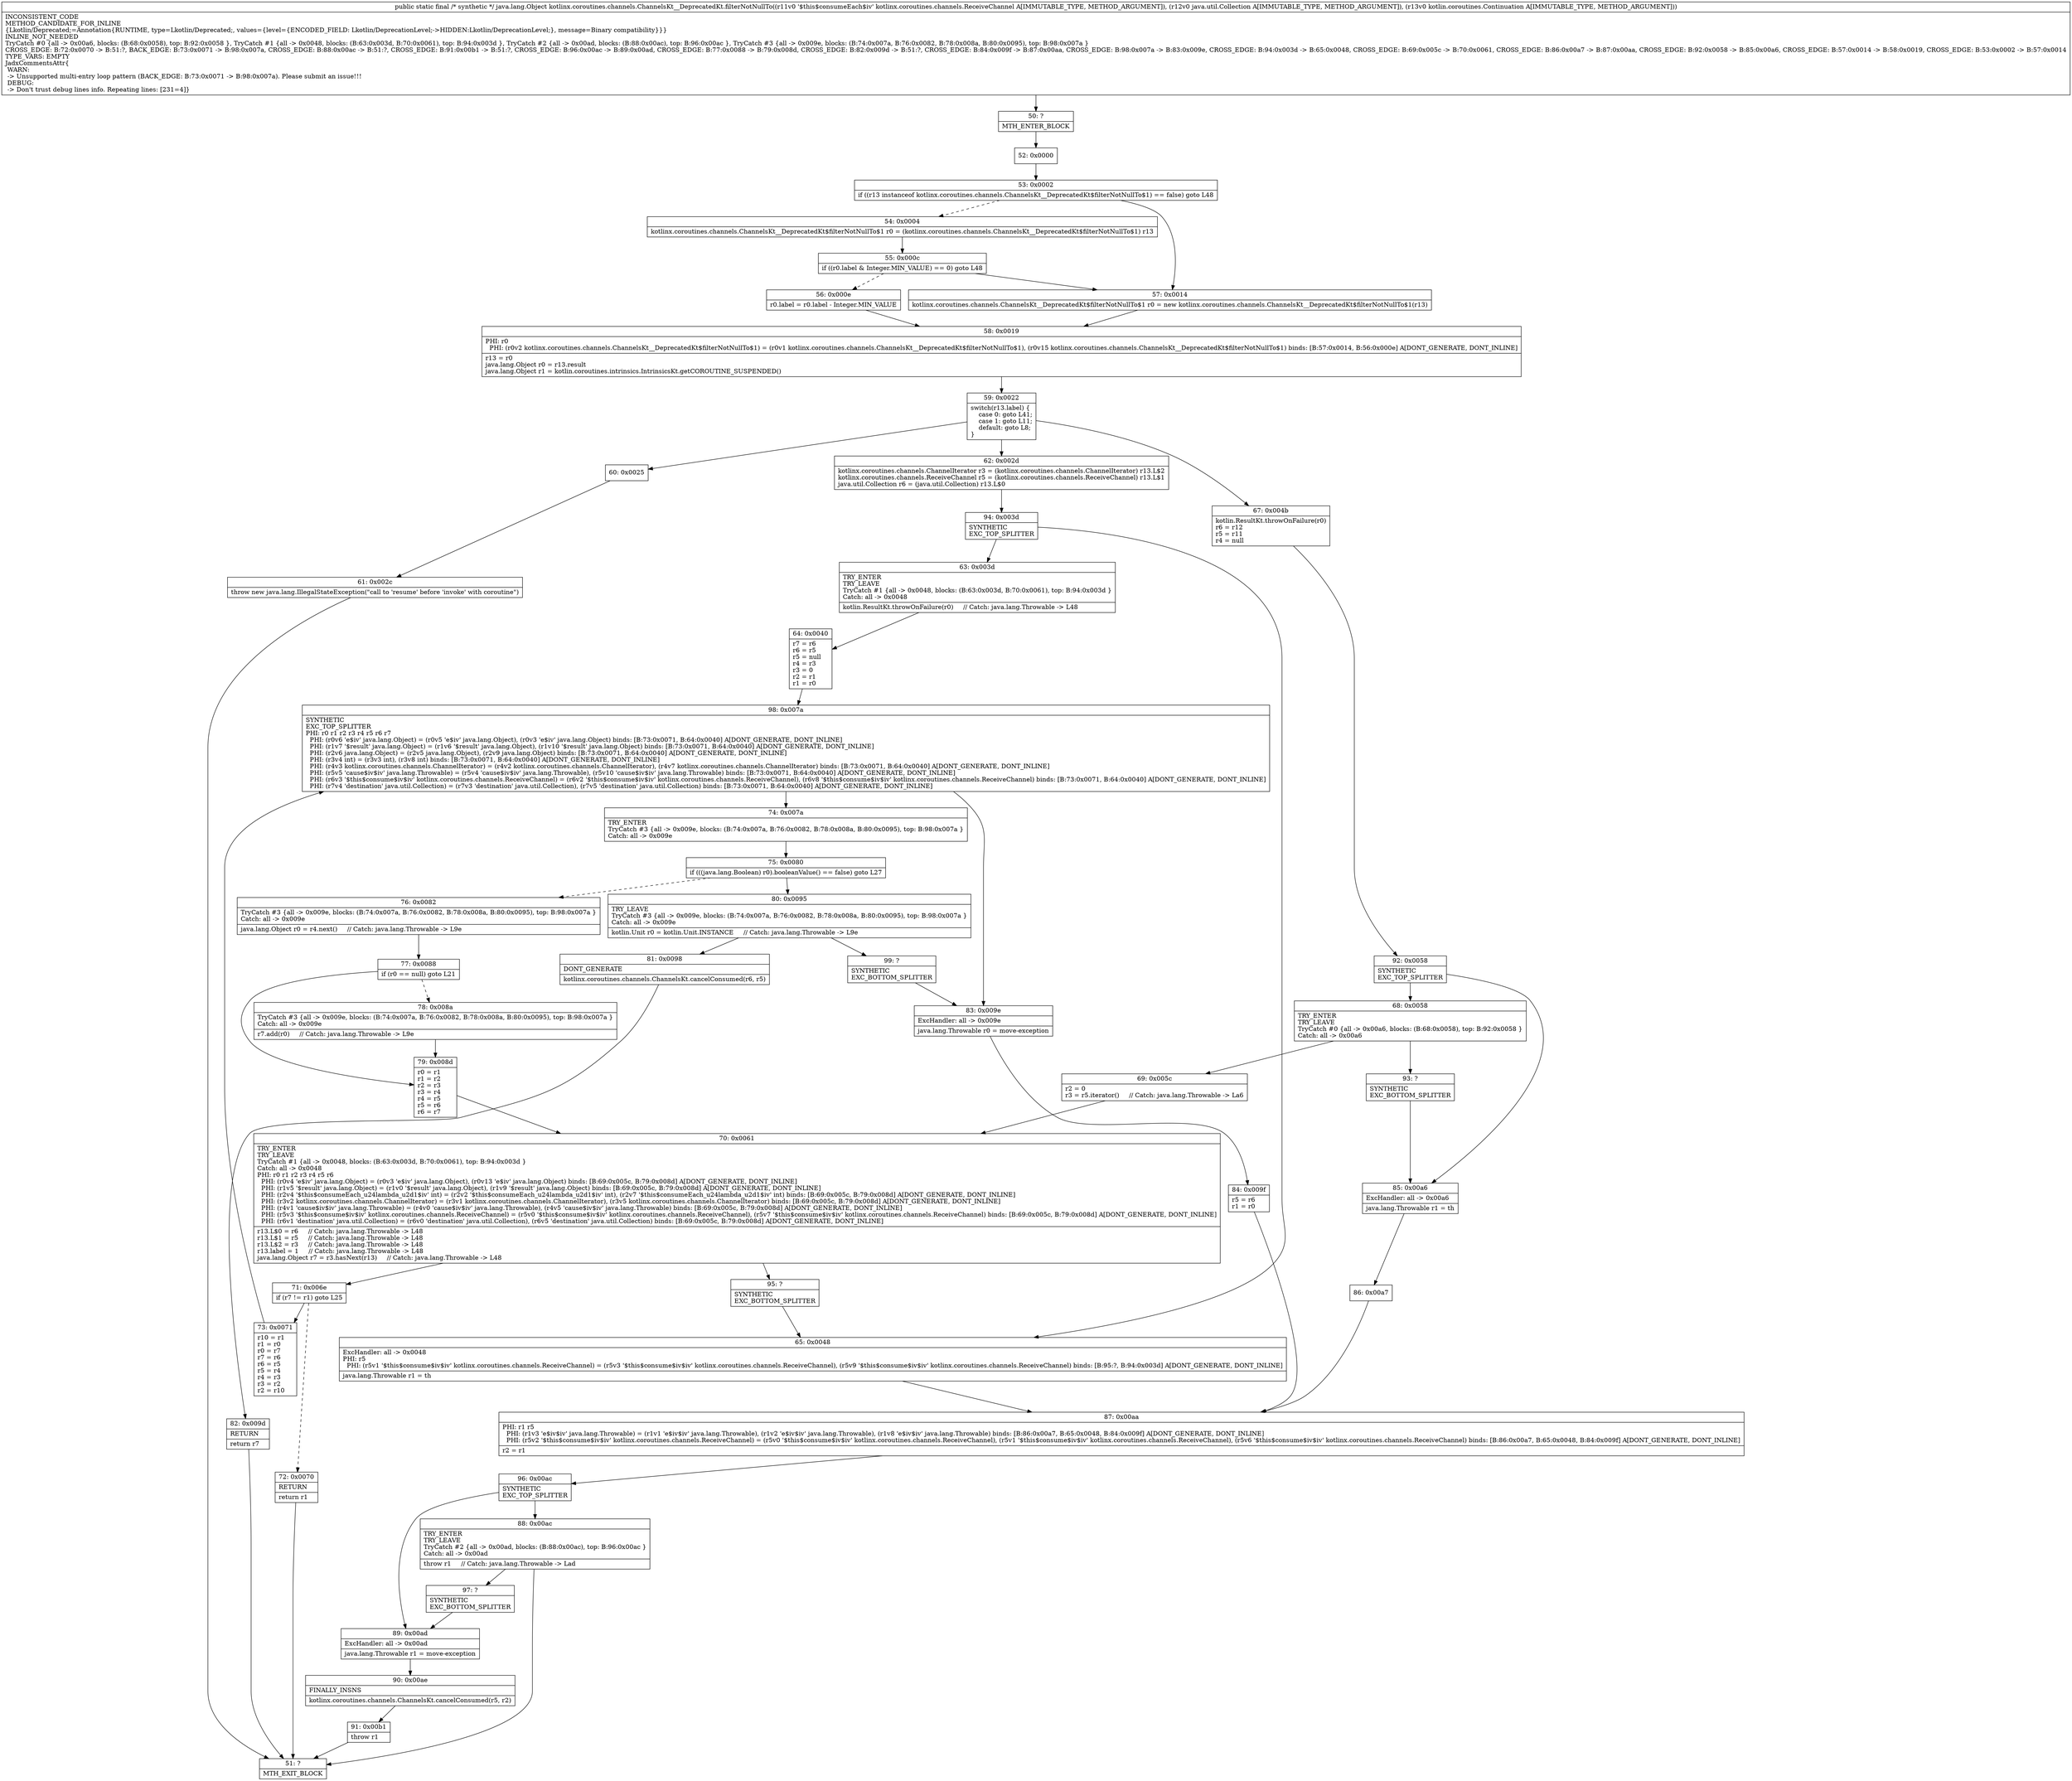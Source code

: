 digraph "CFG forkotlinx.coroutines.channels.ChannelsKt__DeprecatedKt.filterNotNullTo(Lkotlinx\/coroutines\/channels\/ReceiveChannel;Ljava\/util\/Collection;Lkotlin\/coroutines\/Continuation;)Ljava\/lang\/Object;" {
Node_50 [shape=record,label="{50\:\ ?|MTH_ENTER_BLOCK\l}"];
Node_52 [shape=record,label="{52\:\ 0x0000}"];
Node_53 [shape=record,label="{53\:\ 0x0002|if ((r13 instanceof kotlinx.coroutines.channels.ChannelsKt__DeprecatedKt$filterNotNullTo$1) == false) goto L48\l}"];
Node_54 [shape=record,label="{54\:\ 0x0004|kotlinx.coroutines.channels.ChannelsKt__DeprecatedKt$filterNotNullTo$1 r0 = (kotlinx.coroutines.channels.ChannelsKt__DeprecatedKt$filterNotNullTo$1) r13\l}"];
Node_55 [shape=record,label="{55\:\ 0x000c|if ((r0.label & Integer.MIN_VALUE) == 0) goto L48\l}"];
Node_56 [shape=record,label="{56\:\ 0x000e|r0.label = r0.label \- Integer.MIN_VALUE\l}"];
Node_58 [shape=record,label="{58\:\ 0x0019|PHI: r0 \l  PHI: (r0v2 kotlinx.coroutines.channels.ChannelsKt__DeprecatedKt$filterNotNullTo$1) = (r0v1 kotlinx.coroutines.channels.ChannelsKt__DeprecatedKt$filterNotNullTo$1), (r0v15 kotlinx.coroutines.channels.ChannelsKt__DeprecatedKt$filterNotNullTo$1) binds: [B:57:0x0014, B:56:0x000e] A[DONT_GENERATE, DONT_INLINE]\l|r13 = r0\ljava.lang.Object r0 = r13.result\ljava.lang.Object r1 = kotlin.coroutines.intrinsics.IntrinsicsKt.getCOROUTINE_SUSPENDED()\l}"];
Node_59 [shape=record,label="{59\:\ 0x0022|switch(r13.label) \{\l    case 0: goto L41;\l    case 1: goto L11;\l    default: goto L8;\l\}\l}"];
Node_60 [shape=record,label="{60\:\ 0x0025}"];
Node_61 [shape=record,label="{61\:\ 0x002c|throw new java.lang.IllegalStateException(\"call to 'resume' before 'invoke' with coroutine\")\l}"];
Node_51 [shape=record,label="{51\:\ ?|MTH_EXIT_BLOCK\l}"];
Node_62 [shape=record,label="{62\:\ 0x002d|kotlinx.coroutines.channels.ChannelIterator r3 = (kotlinx.coroutines.channels.ChannelIterator) r13.L$2\lkotlinx.coroutines.channels.ReceiveChannel r5 = (kotlinx.coroutines.channels.ReceiveChannel) r13.L$1\ljava.util.Collection r6 = (java.util.Collection) r13.L$0\l}"];
Node_94 [shape=record,label="{94\:\ 0x003d|SYNTHETIC\lEXC_TOP_SPLITTER\l}"];
Node_63 [shape=record,label="{63\:\ 0x003d|TRY_ENTER\lTRY_LEAVE\lTryCatch #1 \{all \-\> 0x0048, blocks: (B:63:0x003d, B:70:0x0061), top: B:94:0x003d \}\lCatch: all \-\> 0x0048\l|kotlin.ResultKt.throwOnFailure(r0)     \/\/ Catch: java.lang.Throwable \-\> L48\l}"];
Node_64 [shape=record,label="{64\:\ 0x0040|r7 = r6\lr6 = r5\lr5 = null\lr4 = r3\lr3 = 0\lr2 = r1\lr1 = r0\l}"];
Node_98 [shape=record,label="{98\:\ 0x007a|SYNTHETIC\lEXC_TOP_SPLITTER\lPHI: r0 r1 r2 r3 r4 r5 r6 r7 \l  PHI: (r0v6 'e$iv' java.lang.Object) = (r0v5 'e$iv' java.lang.Object), (r0v3 'e$iv' java.lang.Object) binds: [B:73:0x0071, B:64:0x0040] A[DONT_GENERATE, DONT_INLINE]\l  PHI: (r1v7 '$result' java.lang.Object) = (r1v6 '$result' java.lang.Object), (r1v10 '$result' java.lang.Object) binds: [B:73:0x0071, B:64:0x0040] A[DONT_GENERATE, DONT_INLINE]\l  PHI: (r2v6 java.lang.Object) = (r2v5 java.lang.Object), (r2v9 java.lang.Object) binds: [B:73:0x0071, B:64:0x0040] A[DONT_GENERATE, DONT_INLINE]\l  PHI: (r3v4 int) = (r3v3 int), (r3v8 int) binds: [B:73:0x0071, B:64:0x0040] A[DONT_GENERATE, DONT_INLINE]\l  PHI: (r4v3 kotlinx.coroutines.channels.ChannelIterator) = (r4v2 kotlinx.coroutines.channels.ChannelIterator), (r4v7 kotlinx.coroutines.channels.ChannelIterator) binds: [B:73:0x0071, B:64:0x0040] A[DONT_GENERATE, DONT_INLINE]\l  PHI: (r5v5 'cause$iv$iv' java.lang.Throwable) = (r5v4 'cause$iv$iv' java.lang.Throwable), (r5v10 'cause$iv$iv' java.lang.Throwable) binds: [B:73:0x0071, B:64:0x0040] A[DONT_GENERATE, DONT_INLINE]\l  PHI: (r6v3 '$this$consume$iv$iv' kotlinx.coroutines.channels.ReceiveChannel) = (r6v2 '$this$consume$iv$iv' kotlinx.coroutines.channels.ReceiveChannel), (r6v8 '$this$consume$iv$iv' kotlinx.coroutines.channels.ReceiveChannel) binds: [B:73:0x0071, B:64:0x0040] A[DONT_GENERATE, DONT_INLINE]\l  PHI: (r7v4 'destination' java.util.Collection) = (r7v3 'destination' java.util.Collection), (r7v5 'destination' java.util.Collection) binds: [B:73:0x0071, B:64:0x0040] A[DONT_GENERATE, DONT_INLINE]\l}"];
Node_74 [shape=record,label="{74\:\ 0x007a|TRY_ENTER\lTryCatch #3 \{all \-\> 0x009e, blocks: (B:74:0x007a, B:76:0x0082, B:78:0x008a, B:80:0x0095), top: B:98:0x007a \}\lCatch: all \-\> 0x009e\l}"];
Node_75 [shape=record,label="{75\:\ 0x0080|if (((java.lang.Boolean) r0).booleanValue() == false) goto L27\l}"];
Node_76 [shape=record,label="{76\:\ 0x0082|TryCatch #3 \{all \-\> 0x009e, blocks: (B:74:0x007a, B:76:0x0082, B:78:0x008a, B:80:0x0095), top: B:98:0x007a \}\lCatch: all \-\> 0x009e\l|java.lang.Object r0 = r4.next()     \/\/ Catch: java.lang.Throwable \-\> L9e\l}"];
Node_77 [shape=record,label="{77\:\ 0x0088|if (r0 == null) goto L21\l}"];
Node_78 [shape=record,label="{78\:\ 0x008a|TryCatch #3 \{all \-\> 0x009e, blocks: (B:74:0x007a, B:76:0x0082, B:78:0x008a, B:80:0x0095), top: B:98:0x007a \}\lCatch: all \-\> 0x009e\l|r7.add(r0)     \/\/ Catch: java.lang.Throwable \-\> L9e\l}"];
Node_79 [shape=record,label="{79\:\ 0x008d|r0 = r1\lr1 = r2\lr2 = r3\lr3 = r4\lr4 = r5\lr5 = r6\lr6 = r7\l}"];
Node_70 [shape=record,label="{70\:\ 0x0061|TRY_ENTER\lTRY_LEAVE\lTryCatch #1 \{all \-\> 0x0048, blocks: (B:63:0x003d, B:70:0x0061), top: B:94:0x003d \}\lCatch: all \-\> 0x0048\lPHI: r0 r1 r2 r3 r4 r5 r6 \l  PHI: (r0v4 'e$iv' java.lang.Object) = (r0v3 'e$iv' java.lang.Object), (r0v13 'e$iv' java.lang.Object) binds: [B:69:0x005c, B:79:0x008d] A[DONT_GENERATE, DONT_INLINE]\l  PHI: (r1v5 '$result' java.lang.Object) = (r1v0 '$result' java.lang.Object), (r1v9 '$result' java.lang.Object) binds: [B:69:0x005c, B:79:0x008d] A[DONT_GENERATE, DONT_INLINE]\l  PHI: (r2v4 '$this$consumeEach_u24lambda_u2d1$iv' int) = (r2v2 '$this$consumeEach_u24lambda_u2d1$iv' int), (r2v7 '$this$consumeEach_u24lambda_u2d1$iv' int) binds: [B:69:0x005c, B:79:0x008d] A[DONT_GENERATE, DONT_INLINE]\l  PHI: (r3v2 kotlinx.coroutines.channels.ChannelIterator) = (r3v1 kotlinx.coroutines.channels.ChannelIterator), (r3v5 kotlinx.coroutines.channels.ChannelIterator) binds: [B:69:0x005c, B:79:0x008d] A[DONT_GENERATE, DONT_INLINE]\l  PHI: (r4v1 'cause$iv$iv' java.lang.Throwable) = (r4v0 'cause$iv$iv' java.lang.Throwable), (r4v5 'cause$iv$iv' java.lang.Throwable) binds: [B:69:0x005c, B:79:0x008d] A[DONT_GENERATE, DONT_INLINE]\l  PHI: (r5v3 '$this$consume$iv$iv' kotlinx.coroutines.channels.ReceiveChannel) = (r5v0 '$this$consume$iv$iv' kotlinx.coroutines.channels.ReceiveChannel), (r5v7 '$this$consume$iv$iv' kotlinx.coroutines.channels.ReceiveChannel) binds: [B:69:0x005c, B:79:0x008d] A[DONT_GENERATE, DONT_INLINE]\l  PHI: (r6v1 'destination' java.util.Collection) = (r6v0 'destination' java.util.Collection), (r6v5 'destination' java.util.Collection) binds: [B:69:0x005c, B:79:0x008d] A[DONT_GENERATE, DONT_INLINE]\l|r13.L$0 = r6     \/\/ Catch: java.lang.Throwable \-\> L48\lr13.L$1 = r5     \/\/ Catch: java.lang.Throwable \-\> L48\lr13.L$2 = r3     \/\/ Catch: java.lang.Throwable \-\> L48\lr13.label = 1     \/\/ Catch: java.lang.Throwable \-\> L48\ljava.lang.Object r7 = r3.hasNext(r13)     \/\/ Catch: java.lang.Throwable \-\> L48\l}"];
Node_71 [shape=record,label="{71\:\ 0x006e|if (r7 != r1) goto L25\l}"];
Node_72 [shape=record,label="{72\:\ 0x0070|RETURN\l|return r1\l}"];
Node_73 [shape=record,label="{73\:\ 0x0071|r10 = r1\lr1 = r0\lr0 = r7\lr7 = r6\lr6 = r5\lr5 = r4\lr4 = r3\lr3 = r2\lr2 = r10\l}"];
Node_95 [shape=record,label="{95\:\ ?|SYNTHETIC\lEXC_BOTTOM_SPLITTER\l}"];
Node_80 [shape=record,label="{80\:\ 0x0095|TRY_LEAVE\lTryCatch #3 \{all \-\> 0x009e, blocks: (B:74:0x007a, B:76:0x0082, B:78:0x008a, B:80:0x0095), top: B:98:0x007a \}\lCatch: all \-\> 0x009e\l|kotlin.Unit r0 = kotlin.Unit.INSTANCE     \/\/ Catch: java.lang.Throwable \-\> L9e\l}"];
Node_81 [shape=record,label="{81\:\ 0x0098|DONT_GENERATE\l|kotlinx.coroutines.channels.ChannelsKt.cancelConsumed(r6, r5)\l}"];
Node_82 [shape=record,label="{82\:\ 0x009d|RETURN\l|return r7\l}"];
Node_99 [shape=record,label="{99\:\ ?|SYNTHETIC\lEXC_BOTTOM_SPLITTER\l}"];
Node_83 [shape=record,label="{83\:\ 0x009e|ExcHandler: all \-\> 0x009e\l|java.lang.Throwable r0 = move\-exception\l}"];
Node_84 [shape=record,label="{84\:\ 0x009f|r5 = r6\lr1 = r0\l}"];
Node_87 [shape=record,label="{87\:\ 0x00aa|PHI: r1 r5 \l  PHI: (r1v3 'e$iv$iv' java.lang.Throwable) = (r1v1 'e$iv$iv' java.lang.Throwable), (r1v2 'e$iv$iv' java.lang.Throwable), (r1v8 'e$iv$iv' java.lang.Throwable) binds: [B:86:0x00a7, B:65:0x0048, B:84:0x009f] A[DONT_GENERATE, DONT_INLINE]\l  PHI: (r5v2 '$this$consume$iv$iv' kotlinx.coroutines.channels.ReceiveChannel) = (r5v0 '$this$consume$iv$iv' kotlinx.coroutines.channels.ReceiveChannel), (r5v1 '$this$consume$iv$iv' kotlinx.coroutines.channels.ReceiveChannel), (r5v6 '$this$consume$iv$iv' kotlinx.coroutines.channels.ReceiveChannel) binds: [B:86:0x00a7, B:65:0x0048, B:84:0x009f] A[DONT_GENERATE, DONT_INLINE]\l|r2 = r1\l}"];
Node_96 [shape=record,label="{96\:\ 0x00ac|SYNTHETIC\lEXC_TOP_SPLITTER\l}"];
Node_88 [shape=record,label="{88\:\ 0x00ac|TRY_ENTER\lTRY_LEAVE\lTryCatch #2 \{all \-\> 0x00ad, blocks: (B:88:0x00ac), top: B:96:0x00ac \}\lCatch: all \-\> 0x00ad\l|throw r1     \/\/ Catch: java.lang.Throwable \-\> Lad\l}"];
Node_97 [shape=record,label="{97\:\ ?|SYNTHETIC\lEXC_BOTTOM_SPLITTER\l}"];
Node_89 [shape=record,label="{89\:\ 0x00ad|ExcHandler: all \-\> 0x00ad\l|java.lang.Throwable r1 = move\-exception\l}"];
Node_90 [shape=record,label="{90\:\ 0x00ae|FINALLY_INSNS\l|kotlinx.coroutines.channels.ChannelsKt.cancelConsumed(r5, r2)\l}"];
Node_91 [shape=record,label="{91\:\ 0x00b1|throw r1\l}"];
Node_65 [shape=record,label="{65\:\ 0x0048|ExcHandler: all \-\> 0x0048\lPHI: r5 \l  PHI: (r5v1 '$this$consume$iv$iv' kotlinx.coroutines.channels.ReceiveChannel) = (r5v3 '$this$consume$iv$iv' kotlinx.coroutines.channels.ReceiveChannel), (r5v9 '$this$consume$iv$iv' kotlinx.coroutines.channels.ReceiveChannel) binds: [B:95:?, B:94:0x003d] A[DONT_GENERATE, DONT_INLINE]\l|java.lang.Throwable r1 = th\l}"];
Node_67 [shape=record,label="{67\:\ 0x004b|kotlin.ResultKt.throwOnFailure(r0)\lr6 = r12\lr5 = r11\lr4 = null\l}"];
Node_92 [shape=record,label="{92\:\ 0x0058|SYNTHETIC\lEXC_TOP_SPLITTER\l}"];
Node_68 [shape=record,label="{68\:\ 0x0058|TRY_ENTER\lTRY_LEAVE\lTryCatch #0 \{all \-\> 0x00a6, blocks: (B:68:0x0058), top: B:92:0x0058 \}\lCatch: all \-\> 0x00a6\l}"];
Node_69 [shape=record,label="{69\:\ 0x005c|r2 = 0\lr3 = r5.iterator()     \/\/ Catch: java.lang.Throwable \-\> La6\l}"];
Node_93 [shape=record,label="{93\:\ ?|SYNTHETIC\lEXC_BOTTOM_SPLITTER\l}"];
Node_85 [shape=record,label="{85\:\ 0x00a6|ExcHandler: all \-\> 0x00a6\l|java.lang.Throwable r1 = th\l}"];
Node_86 [shape=record,label="{86\:\ 0x00a7}"];
Node_57 [shape=record,label="{57\:\ 0x0014|kotlinx.coroutines.channels.ChannelsKt__DeprecatedKt$filterNotNullTo$1 r0 = new kotlinx.coroutines.channels.ChannelsKt__DeprecatedKt$filterNotNullTo$1(r13)\l}"];
MethodNode[shape=record,label="{public static final \/* synthetic *\/ java.lang.Object kotlinx.coroutines.channels.ChannelsKt__DeprecatedKt.filterNotNullTo((r11v0 '$this$consumeEach$iv' kotlinx.coroutines.channels.ReceiveChannel A[IMMUTABLE_TYPE, METHOD_ARGUMENT]), (r12v0 java.util.Collection A[IMMUTABLE_TYPE, METHOD_ARGUMENT]), (r13v0 kotlin.coroutines.Continuation A[IMMUTABLE_TYPE, METHOD_ARGUMENT]))  | INCONSISTENT_CODE\lMETHOD_CANDIDATE_FOR_INLINE\l\{Lkotlin\/Deprecated;=Annotation\{RUNTIME, type=Lkotlin\/Deprecated;, values=\{level=\{ENCODED_FIELD: Lkotlin\/DeprecationLevel;\-\>HIDDEN:Lkotlin\/DeprecationLevel;\}, message=Binary compatibility\}\}\}\lINLINE_NOT_NEEDED\lTryCatch #0 \{all \-\> 0x00a6, blocks: (B:68:0x0058), top: B:92:0x0058 \}, TryCatch #1 \{all \-\> 0x0048, blocks: (B:63:0x003d, B:70:0x0061), top: B:94:0x003d \}, TryCatch #2 \{all \-\> 0x00ad, blocks: (B:88:0x00ac), top: B:96:0x00ac \}, TryCatch #3 \{all \-\> 0x009e, blocks: (B:74:0x007a, B:76:0x0082, B:78:0x008a, B:80:0x0095), top: B:98:0x007a \}\lCROSS_EDGE: B:72:0x0070 \-\> B:51:?, BACK_EDGE: B:73:0x0071 \-\> B:98:0x007a, CROSS_EDGE: B:88:0x00ac \-\> B:51:?, CROSS_EDGE: B:91:0x00b1 \-\> B:51:?, CROSS_EDGE: B:96:0x00ac \-\> B:89:0x00ad, CROSS_EDGE: B:77:0x0088 \-\> B:79:0x008d, CROSS_EDGE: B:82:0x009d \-\> B:51:?, CROSS_EDGE: B:84:0x009f \-\> B:87:0x00aa, CROSS_EDGE: B:98:0x007a \-\> B:83:0x009e, CROSS_EDGE: B:94:0x003d \-\> B:65:0x0048, CROSS_EDGE: B:69:0x005c \-\> B:70:0x0061, CROSS_EDGE: B:86:0x00a7 \-\> B:87:0x00aa, CROSS_EDGE: B:92:0x0058 \-\> B:85:0x00a6, CROSS_EDGE: B:57:0x0014 \-\> B:58:0x0019, CROSS_EDGE: B:53:0x0002 \-\> B:57:0x0014\lTYPE_VARS: EMPTY\lJadxCommentsAttr\{\l WARN: \l \-\> Unsupported multi\-entry loop pattern (BACK_EDGE: B:73:0x0071 \-\> B:98:0x007a). Please submit an issue!!!\l DEBUG: \l \-\> Don't trust debug lines info. Repeating lines: [231=4]\}\l}"];
MethodNode -> Node_50;Node_50 -> Node_52;
Node_52 -> Node_53;
Node_53 -> Node_54[style=dashed];
Node_53 -> Node_57;
Node_54 -> Node_55;
Node_55 -> Node_56[style=dashed];
Node_55 -> Node_57;
Node_56 -> Node_58;
Node_58 -> Node_59;
Node_59 -> Node_60;
Node_59 -> Node_62;
Node_59 -> Node_67;
Node_60 -> Node_61;
Node_61 -> Node_51;
Node_62 -> Node_94;
Node_94 -> Node_63;
Node_94 -> Node_65;
Node_63 -> Node_64;
Node_64 -> Node_98;
Node_98 -> Node_74;
Node_98 -> Node_83;
Node_74 -> Node_75;
Node_75 -> Node_76[style=dashed];
Node_75 -> Node_80;
Node_76 -> Node_77;
Node_77 -> Node_78[style=dashed];
Node_77 -> Node_79;
Node_78 -> Node_79;
Node_79 -> Node_70;
Node_70 -> Node_71;
Node_70 -> Node_95;
Node_71 -> Node_72[style=dashed];
Node_71 -> Node_73;
Node_72 -> Node_51;
Node_73 -> Node_98;
Node_95 -> Node_65;
Node_80 -> Node_81;
Node_80 -> Node_99;
Node_81 -> Node_82;
Node_82 -> Node_51;
Node_99 -> Node_83;
Node_83 -> Node_84;
Node_84 -> Node_87;
Node_87 -> Node_96;
Node_96 -> Node_88;
Node_96 -> Node_89;
Node_88 -> Node_51;
Node_88 -> Node_97;
Node_97 -> Node_89;
Node_89 -> Node_90;
Node_90 -> Node_91;
Node_91 -> Node_51;
Node_65 -> Node_87;
Node_67 -> Node_92;
Node_92 -> Node_68;
Node_92 -> Node_85;
Node_68 -> Node_69;
Node_68 -> Node_93;
Node_69 -> Node_70;
Node_93 -> Node_85;
Node_85 -> Node_86;
Node_86 -> Node_87;
Node_57 -> Node_58;
}

